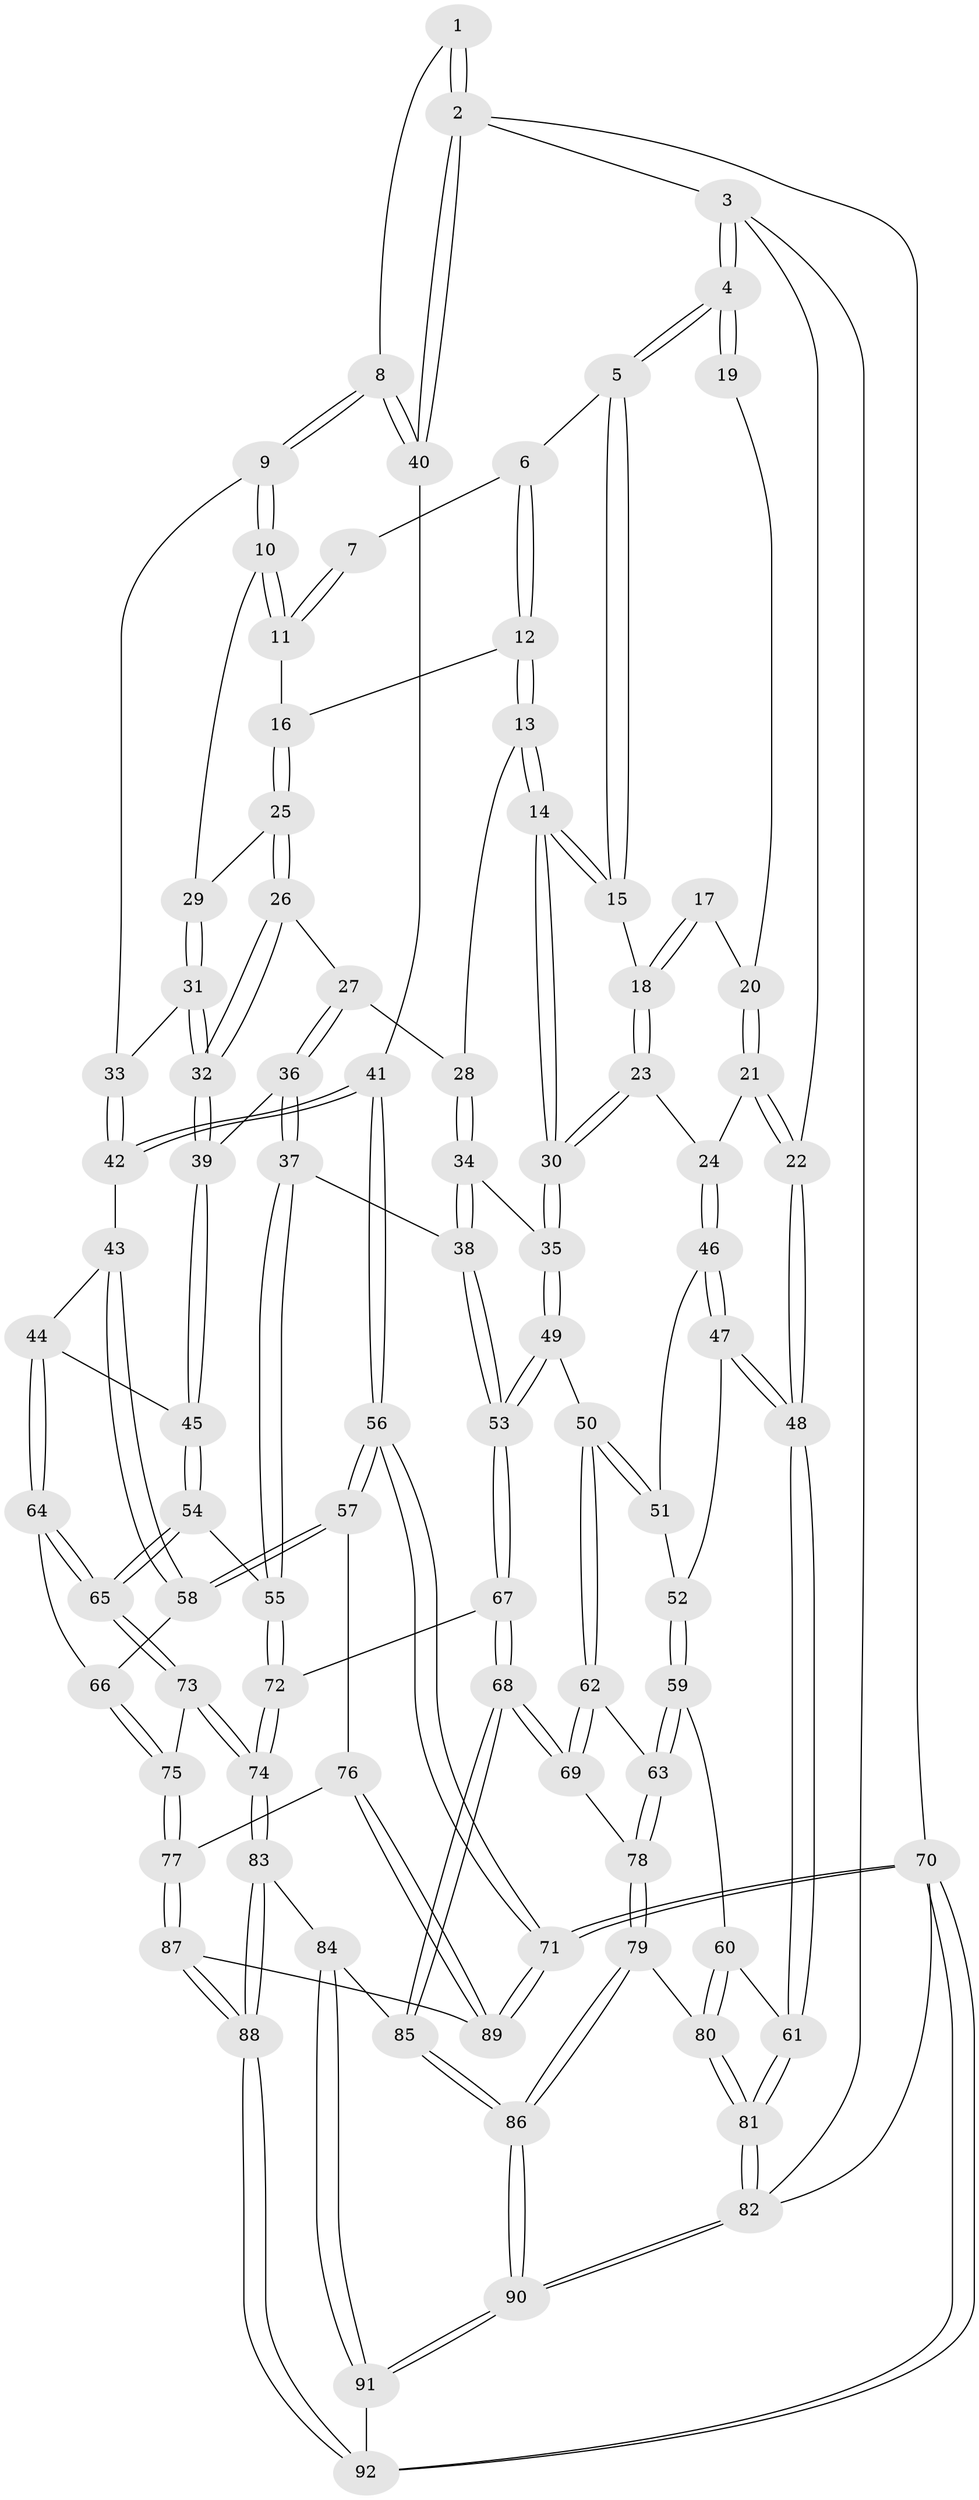 // coarse degree distribution, {6: 0.10869565217391304, 7: 0.06521739130434782, 4: 0.30434782608695654, 5: 0.3695652173913043, 3: 0.08695652173913043, 2: 0.043478260869565216, 8: 0.021739130434782608}
// Generated by graph-tools (version 1.1) at 2025/21/03/04/25 18:21:22]
// undirected, 92 vertices, 227 edges
graph export_dot {
graph [start="1"]
  node [color=gray90,style=filled];
  1 [pos="+0.7757090862297575+0"];
  2 [pos="+1+0"];
  3 [pos="+0+0"];
  4 [pos="+0+0"];
  5 [pos="+0.3475751871920549+0"];
  6 [pos="+0.6032727252246736+0"];
  7 [pos="+0.7667887025480559+0"];
  8 [pos="+1+0.20122908312842663"];
  9 [pos="+0.9049329571812299+0.20339104116144993"];
  10 [pos="+0.8808448572168818+0.18380998049115876"];
  11 [pos="+0.8335272539456842+0.1250435817257854"];
  12 [pos="+0.5726589834596234+0.07223799591380746"];
  13 [pos="+0.4850276575989138+0.15870048963379646"];
  14 [pos="+0.3814408703942126+0.1864462834593385"];
  15 [pos="+0.28457257345785336+0.12643624775268486"];
  16 [pos="+0.6379142622000827+0.13264688691676932"];
  17 [pos="+0.16625949415068894+0.0932807523173108"];
  18 [pos="+0.2558369709237566+0.13241160391846232"];
  19 [pos="+0+0"];
  20 [pos="+0.07547800810454439+0.17149574017754093"];
  21 [pos="+0.03709956170958283+0.2724395462744759"];
  22 [pos="+0+0.2953759029305072"];
  23 [pos="+0.13748153541374725+0.30883391377108294"];
  24 [pos="+0.13655252785572417+0.30919258272723193"];
  25 [pos="+0.6517160547313764+0.16000447602547882"];
  26 [pos="+0.6376049458270913+0.26563117176134926"];
  27 [pos="+0.5844525111520872+0.2986013436382062"];
  28 [pos="+0.5168866096193508+0.24094450281579335"];
  29 [pos="+0.702861056993129+0.2040868604629352"];
  30 [pos="+0.34527003487237795+0.3591048841008683"];
  31 [pos="+0.7532423086466816+0.31326417658884137"];
  32 [pos="+0.7211359664865005+0.3514170095445215"];
  33 [pos="+0.8308801780319027+0.2862745832619325"];
  34 [pos="+0.4796740129449139+0.41630832787859906"];
  35 [pos="+0.35084542132642477+0.37206212212448003"];
  36 [pos="+0.6035739850154255+0.4312899798371178"];
  37 [pos="+0.5533238750489554+0.46694638034715846"];
  38 [pos="+0.5449784671525512+0.4694430863293402"];
  39 [pos="+0.6993016454107926+0.4076886829960554"];
  40 [pos="+1+0.24894108761937228"];
  41 [pos="+1+0.28492825345830114"];
  42 [pos="+0.8861419232177902+0.43799857070257353"];
  43 [pos="+0.8575786871450354+0.47703156926754503"];
  44 [pos="+0.803036989815837+0.48638400181438546"];
  45 [pos="+0.7872530983292625+0.4831794298885107"];
  46 [pos="+0.13655649249527524+0.3097867845268355"];
  47 [pos="+0.07057164702689221+0.49021200945553406"];
  48 [pos="+0+0.5094168375190107"];
  49 [pos="+0.2889572170647057+0.4942063247150363"];
  50 [pos="+0.284833114132908+0.4966223883258815"];
  51 [pos="+0.18663432101743+0.43707140008910156"];
  52 [pos="+0.10430297831566607+0.5093608379787423"];
  53 [pos="+0.4778409365761056+0.6179169422037857"];
  54 [pos="+0.7096788168297905+0.5872814880503734"];
  55 [pos="+0.679432209076801+0.5850178820835401"];
  56 [pos="+1+0.6337723687230903"];
  57 [pos="+1+0.6450215877206613"];
  58 [pos="+0.9299785233511073+0.560488157713183"];
  59 [pos="+0.16890379975042233+0.5911226581031815"];
  60 [pos="+0.058320198823334245+0.6391267624654139"];
  61 [pos="+0+0.5613693951004749"];
  62 [pos="+0.2629493698747178+0.5277881829506739"];
  63 [pos="+0.18491392498035375+0.5967127510134776"];
  64 [pos="+0.813433031474988+0.6000217413363125"];
  65 [pos="+0.7362333761171651+0.6359823834681939"];
  66 [pos="+0.8418459371570098+0.6314734167486662"];
  67 [pos="+0.47722310581723015+0.6730887817327431"];
  68 [pos="+0.41227826471756546+0.7252962277519112"];
  69 [pos="+0.3852475259548687+0.7132567951258615"];
  70 [pos="+1+1"];
  71 [pos="+1+1"];
  72 [pos="+0.5738305021870731+0.7140050842970046"];
  73 [pos="+0.7413049758394639+0.7295458927819932"];
  74 [pos="+0.6449381414857306+0.7726493086025018"];
  75 [pos="+0.8473172980556625+0.7453642651824846"];
  76 [pos="+0.9012136939192301+0.7493246010887732"];
  77 [pos="+0.8698260144759472+0.7593594413526117"];
  78 [pos="+0.20873881750064333+0.6689156415360625"];
  79 [pos="+0.1600281313448182+0.7687951121551408"];
  80 [pos="+0.08355507414951441+0.7732836541750746"];
  81 [pos="+0+1"];
  82 [pos="+0+1"];
  83 [pos="+0.6422643079458857+0.9793820327321778"];
  84 [pos="+0.45033592032993763+0.8971193807100174"];
  85 [pos="+0.39267756175180263+0.7928169789751058"];
  86 [pos="+0.24176178622244282+0.8760647884692905"];
  87 [pos="+0.8561279684775449+0.9120028667362047"];
  88 [pos="+0.7070769761273206+1"];
  89 [pos="+1+0.9205269862417585"];
  90 [pos="+0.13589860301263768+1"];
  91 [pos="+0.17497380115934713+1"];
  92 [pos="+0.7097546449075792+1"];
  1 -- 2;
  1 -- 2;
  1 -- 8;
  2 -- 3;
  2 -- 40;
  2 -- 40;
  2 -- 70;
  3 -- 4;
  3 -- 4;
  3 -- 22;
  3 -- 82;
  4 -- 5;
  4 -- 5;
  4 -- 19;
  4 -- 19;
  5 -- 6;
  5 -- 15;
  5 -- 15;
  6 -- 7;
  6 -- 12;
  6 -- 12;
  7 -- 11;
  7 -- 11;
  8 -- 9;
  8 -- 9;
  8 -- 40;
  8 -- 40;
  9 -- 10;
  9 -- 10;
  9 -- 33;
  10 -- 11;
  10 -- 11;
  10 -- 29;
  11 -- 16;
  12 -- 13;
  12 -- 13;
  12 -- 16;
  13 -- 14;
  13 -- 14;
  13 -- 28;
  14 -- 15;
  14 -- 15;
  14 -- 30;
  14 -- 30;
  15 -- 18;
  16 -- 25;
  16 -- 25;
  17 -- 18;
  17 -- 18;
  17 -- 20;
  18 -- 23;
  18 -- 23;
  19 -- 20;
  20 -- 21;
  20 -- 21;
  21 -- 22;
  21 -- 22;
  21 -- 24;
  22 -- 48;
  22 -- 48;
  23 -- 24;
  23 -- 30;
  23 -- 30;
  24 -- 46;
  24 -- 46;
  25 -- 26;
  25 -- 26;
  25 -- 29;
  26 -- 27;
  26 -- 32;
  26 -- 32;
  27 -- 28;
  27 -- 36;
  27 -- 36;
  28 -- 34;
  28 -- 34;
  29 -- 31;
  29 -- 31;
  30 -- 35;
  30 -- 35;
  31 -- 32;
  31 -- 32;
  31 -- 33;
  32 -- 39;
  32 -- 39;
  33 -- 42;
  33 -- 42;
  34 -- 35;
  34 -- 38;
  34 -- 38;
  35 -- 49;
  35 -- 49;
  36 -- 37;
  36 -- 37;
  36 -- 39;
  37 -- 38;
  37 -- 55;
  37 -- 55;
  38 -- 53;
  38 -- 53;
  39 -- 45;
  39 -- 45;
  40 -- 41;
  41 -- 42;
  41 -- 42;
  41 -- 56;
  41 -- 56;
  42 -- 43;
  43 -- 44;
  43 -- 58;
  43 -- 58;
  44 -- 45;
  44 -- 64;
  44 -- 64;
  45 -- 54;
  45 -- 54;
  46 -- 47;
  46 -- 47;
  46 -- 51;
  47 -- 48;
  47 -- 48;
  47 -- 52;
  48 -- 61;
  48 -- 61;
  49 -- 50;
  49 -- 53;
  49 -- 53;
  50 -- 51;
  50 -- 51;
  50 -- 62;
  50 -- 62;
  51 -- 52;
  52 -- 59;
  52 -- 59;
  53 -- 67;
  53 -- 67;
  54 -- 55;
  54 -- 65;
  54 -- 65;
  55 -- 72;
  55 -- 72;
  56 -- 57;
  56 -- 57;
  56 -- 71;
  56 -- 71;
  57 -- 58;
  57 -- 58;
  57 -- 76;
  58 -- 66;
  59 -- 60;
  59 -- 63;
  59 -- 63;
  60 -- 61;
  60 -- 80;
  60 -- 80;
  61 -- 81;
  61 -- 81;
  62 -- 63;
  62 -- 69;
  62 -- 69;
  63 -- 78;
  63 -- 78;
  64 -- 65;
  64 -- 65;
  64 -- 66;
  65 -- 73;
  65 -- 73;
  66 -- 75;
  66 -- 75;
  67 -- 68;
  67 -- 68;
  67 -- 72;
  68 -- 69;
  68 -- 69;
  68 -- 85;
  68 -- 85;
  69 -- 78;
  70 -- 71;
  70 -- 71;
  70 -- 92;
  70 -- 92;
  70 -- 82;
  71 -- 89;
  71 -- 89;
  72 -- 74;
  72 -- 74;
  73 -- 74;
  73 -- 74;
  73 -- 75;
  74 -- 83;
  74 -- 83;
  75 -- 77;
  75 -- 77;
  76 -- 77;
  76 -- 89;
  76 -- 89;
  77 -- 87;
  77 -- 87;
  78 -- 79;
  78 -- 79;
  79 -- 80;
  79 -- 86;
  79 -- 86;
  80 -- 81;
  80 -- 81;
  81 -- 82;
  81 -- 82;
  82 -- 90;
  82 -- 90;
  83 -- 84;
  83 -- 88;
  83 -- 88;
  84 -- 85;
  84 -- 91;
  84 -- 91;
  85 -- 86;
  85 -- 86;
  86 -- 90;
  86 -- 90;
  87 -- 88;
  87 -- 88;
  87 -- 89;
  88 -- 92;
  88 -- 92;
  90 -- 91;
  90 -- 91;
  91 -- 92;
}
